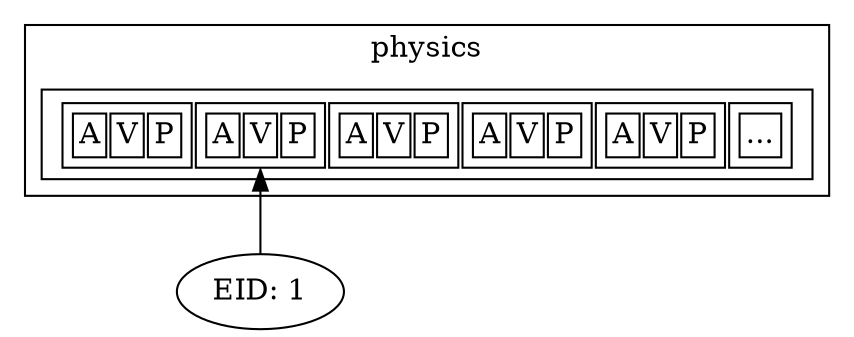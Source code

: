 

digraph
{
    subgraph cluster_x
    {
        label="physics"
        A [shape="rectangle",  label=<
            <TABLE ALIGN="LEFT" BORDER="0">
                <TR>
                    <TD BORDER="1">
                        <TABLE ALIGN="LEFT" BORDER="0">
                            <TR>
                                <TD BORDER="1">A</TD>
                                <TD BORDER="1">V</TD>
                                <TD BORDER="1">P</TD>
                            </TR>
                        </TABLE>
                    </TD>
                   <TD BORDER="1" PORT="f1">
                        <TABLE ALIGN="LEFT" BORDER="0">
                            <TR >
                                <TD BORDER="1">A</TD>
                                <TD BORDER="1" >V</TD>
                                <TD BORDER="1">P</TD>
                            </TR>
                        </TABLE>
                    </TD>
                    <TD BORDER="1">
                        <TABLE ALIGN="LEFT" BORDER="0">
                            <TR>
                                <TD BORDER="1">A</TD>
                                <TD BORDER="1">V</TD>
                                <TD BORDER="1">P</TD>
                            </TR>
                        </TABLE>
                    </TD>
                    <TD BORDER="1">
                        <TABLE ALIGN="LEFT" BORDER="0">
                            <TR>
                                <TD BORDER="1">A</TD>
                                <TD BORDER="1">V</TD>
                                <TD BORDER="1">P</TD>
                            </TR>
                        </TABLE>
                    </TD>
                    <TD BORDER="1">
                        <TABLE ALIGN="LEFT" BORDER="0">
                            <TR>
                                <TD BORDER="1">A</TD>
                                <TD BORDER="1">V</TD>
                                <TD BORDER="1">P</TD>
                            </TR>
                        </TABLE>
                    </TD>
                    <TD BORDER="1">
                        <TABLE ALIGN="LEFT" BORDER="0">
                            <TR>
                                <TD BORDER="1">...</TD>
                            </TR>
                        </TABLE>
                    </TD>
                </TR>
            </TABLE>
        >, ];
    }

    1 [label="EID: 1"]

    A:f1 -> 1 [dir="back"]
}



